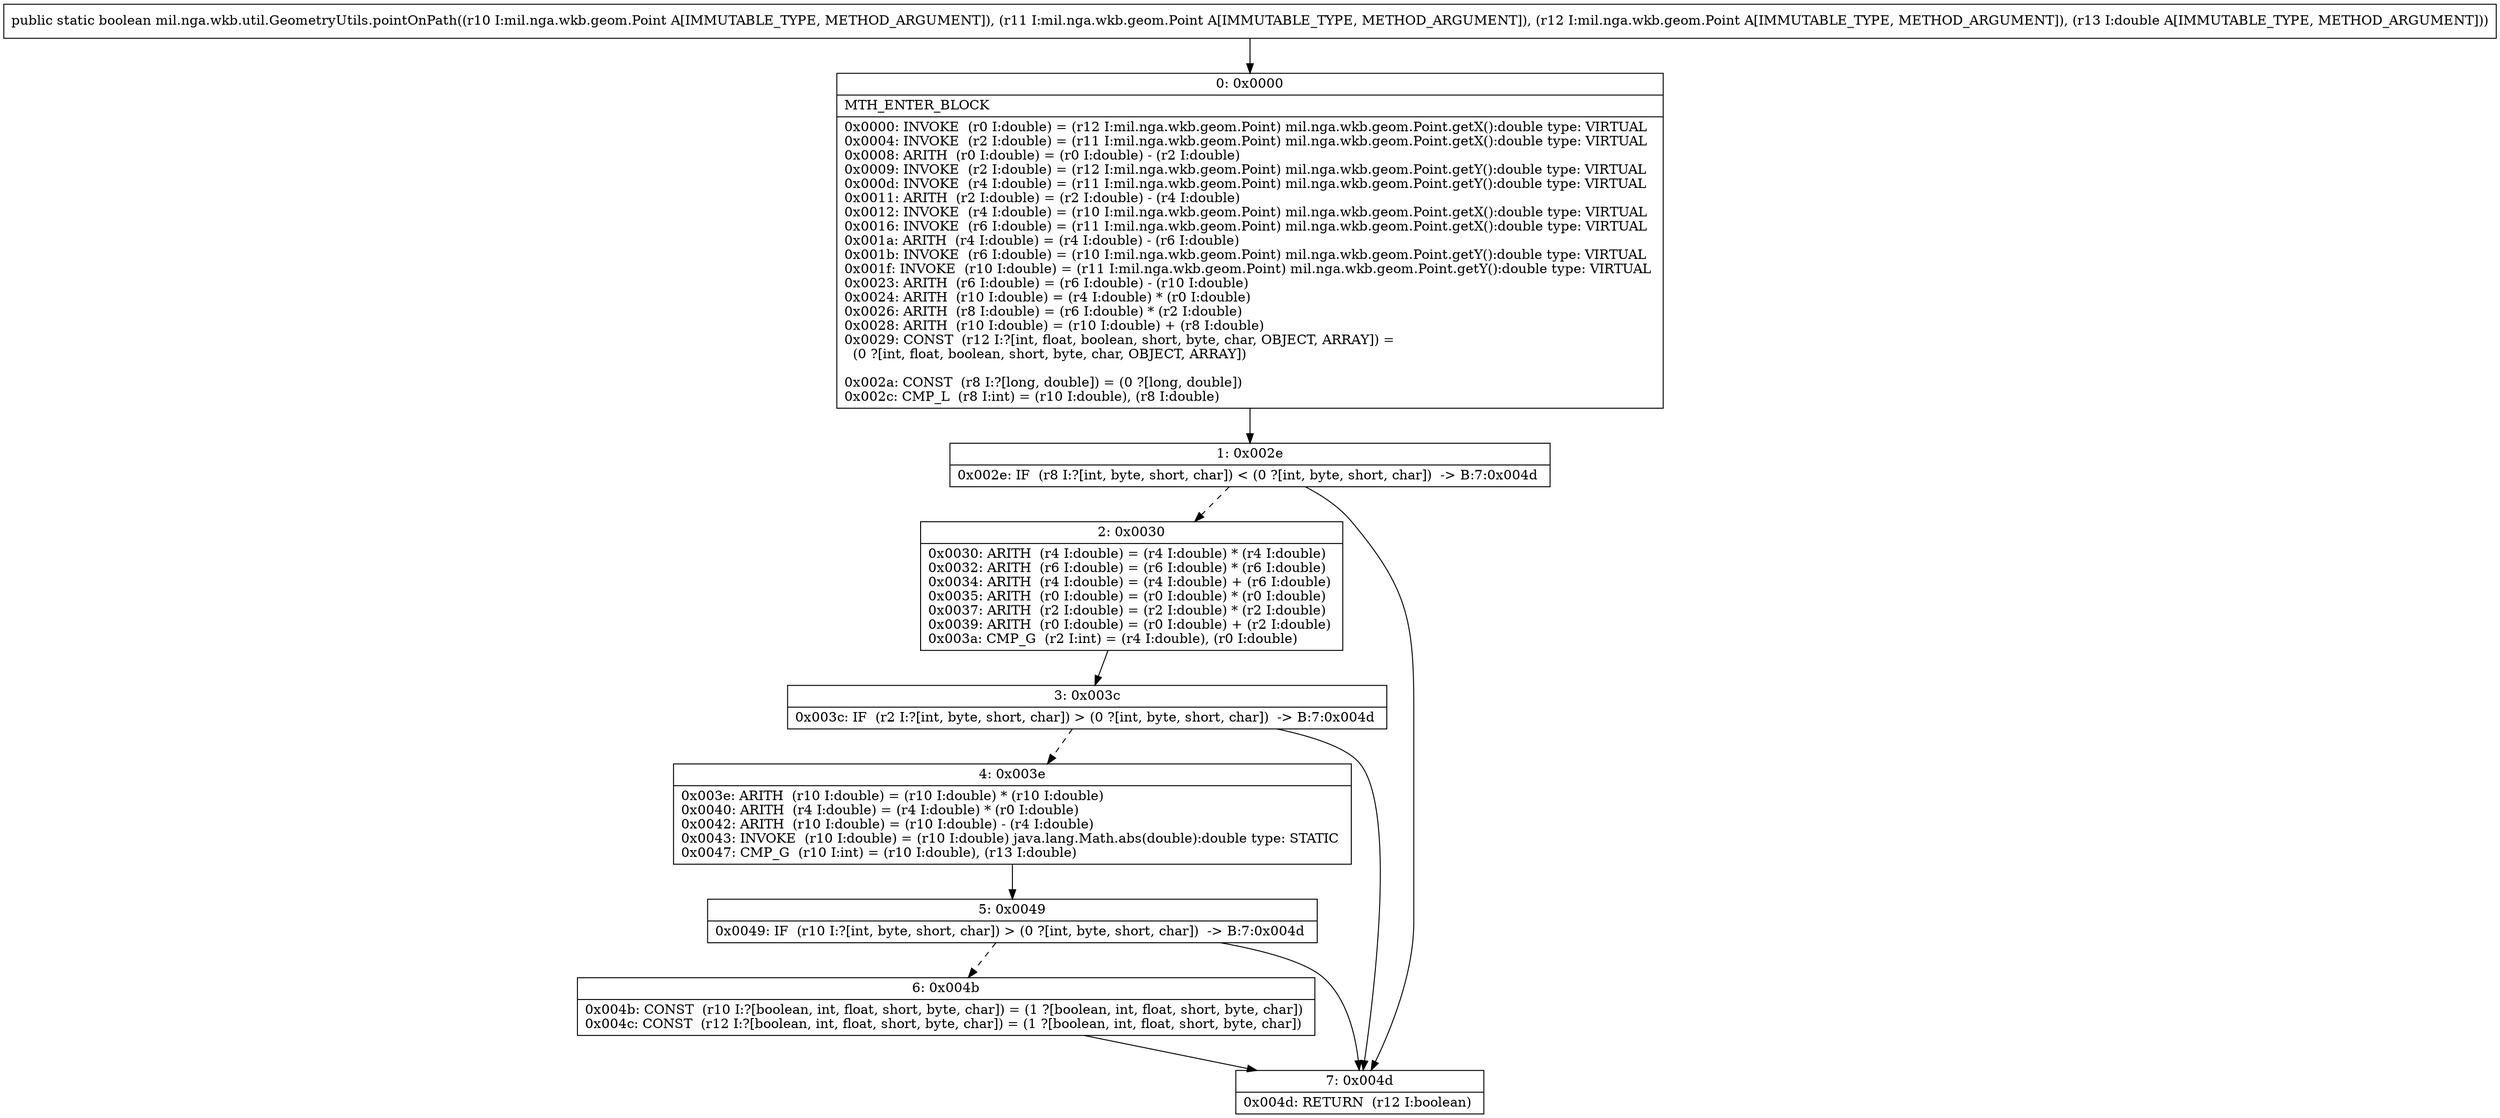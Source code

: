 digraph "CFG formil.nga.wkb.util.GeometryUtils.pointOnPath(Lmil\/nga\/wkb\/geom\/Point;Lmil\/nga\/wkb\/geom\/Point;Lmil\/nga\/wkb\/geom\/Point;D)Z" {
Node_0 [shape=record,label="{0\:\ 0x0000|MTH_ENTER_BLOCK\l|0x0000: INVOKE  (r0 I:double) = (r12 I:mil.nga.wkb.geom.Point) mil.nga.wkb.geom.Point.getX():double type: VIRTUAL \l0x0004: INVOKE  (r2 I:double) = (r11 I:mil.nga.wkb.geom.Point) mil.nga.wkb.geom.Point.getX():double type: VIRTUAL \l0x0008: ARITH  (r0 I:double) = (r0 I:double) \- (r2 I:double) \l0x0009: INVOKE  (r2 I:double) = (r12 I:mil.nga.wkb.geom.Point) mil.nga.wkb.geom.Point.getY():double type: VIRTUAL \l0x000d: INVOKE  (r4 I:double) = (r11 I:mil.nga.wkb.geom.Point) mil.nga.wkb.geom.Point.getY():double type: VIRTUAL \l0x0011: ARITH  (r2 I:double) = (r2 I:double) \- (r4 I:double) \l0x0012: INVOKE  (r4 I:double) = (r10 I:mil.nga.wkb.geom.Point) mil.nga.wkb.geom.Point.getX():double type: VIRTUAL \l0x0016: INVOKE  (r6 I:double) = (r11 I:mil.nga.wkb.geom.Point) mil.nga.wkb.geom.Point.getX():double type: VIRTUAL \l0x001a: ARITH  (r4 I:double) = (r4 I:double) \- (r6 I:double) \l0x001b: INVOKE  (r6 I:double) = (r10 I:mil.nga.wkb.geom.Point) mil.nga.wkb.geom.Point.getY():double type: VIRTUAL \l0x001f: INVOKE  (r10 I:double) = (r11 I:mil.nga.wkb.geom.Point) mil.nga.wkb.geom.Point.getY():double type: VIRTUAL \l0x0023: ARITH  (r6 I:double) = (r6 I:double) \- (r10 I:double) \l0x0024: ARITH  (r10 I:double) = (r4 I:double) * (r0 I:double) \l0x0026: ARITH  (r8 I:double) = (r6 I:double) * (r2 I:double) \l0x0028: ARITH  (r10 I:double) = (r10 I:double) + (r8 I:double) \l0x0029: CONST  (r12 I:?[int, float, boolean, short, byte, char, OBJECT, ARRAY]) = \l  (0 ?[int, float, boolean, short, byte, char, OBJECT, ARRAY])\l \l0x002a: CONST  (r8 I:?[long, double]) = (0 ?[long, double]) \l0x002c: CMP_L  (r8 I:int) = (r10 I:double), (r8 I:double) \l}"];
Node_1 [shape=record,label="{1\:\ 0x002e|0x002e: IF  (r8 I:?[int, byte, short, char]) \< (0 ?[int, byte, short, char])  \-\> B:7:0x004d \l}"];
Node_2 [shape=record,label="{2\:\ 0x0030|0x0030: ARITH  (r4 I:double) = (r4 I:double) * (r4 I:double) \l0x0032: ARITH  (r6 I:double) = (r6 I:double) * (r6 I:double) \l0x0034: ARITH  (r4 I:double) = (r4 I:double) + (r6 I:double) \l0x0035: ARITH  (r0 I:double) = (r0 I:double) * (r0 I:double) \l0x0037: ARITH  (r2 I:double) = (r2 I:double) * (r2 I:double) \l0x0039: ARITH  (r0 I:double) = (r0 I:double) + (r2 I:double) \l0x003a: CMP_G  (r2 I:int) = (r4 I:double), (r0 I:double) \l}"];
Node_3 [shape=record,label="{3\:\ 0x003c|0x003c: IF  (r2 I:?[int, byte, short, char]) \> (0 ?[int, byte, short, char])  \-\> B:7:0x004d \l}"];
Node_4 [shape=record,label="{4\:\ 0x003e|0x003e: ARITH  (r10 I:double) = (r10 I:double) * (r10 I:double) \l0x0040: ARITH  (r4 I:double) = (r4 I:double) * (r0 I:double) \l0x0042: ARITH  (r10 I:double) = (r10 I:double) \- (r4 I:double) \l0x0043: INVOKE  (r10 I:double) = (r10 I:double) java.lang.Math.abs(double):double type: STATIC \l0x0047: CMP_G  (r10 I:int) = (r10 I:double), (r13 I:double) \l}"];
Node_5 [shape=record,label="{5\:\ 0x0049|0x0049: IF  (r10 I:?[int, byte, short, char]) \> (0 ?[int, byte, short, char])  \-\> B:7:0x004d \l}"];
Node_6 [shape=record,label="{6\:\ 0x004b|0x004b: CONST  (r10 I:?[boolean, int, float, short, byte, char]) = (1 ?[boolean, int, float, short, byte, char]) \l0x004c: CONST  (r12 I:?[boolean, int, float, short, byte, char]) = (1 ?[boolean, int, float, short, byte, char]) \l}"];
Node_7 [shape=record,label="{7\:\ 0x004d|0x004d: RETURN  (r12 I:boolean) \l}"];
MethodNode[shape=record,label="{public static boolean mil.nga.wkb.util.GeometryUtils.pointOnPath((r10 I:mil.nga.wkb.geom.Point A[IMMUTABLE_TYPE, METHOD_ARGUMENT]), (r11 I:mil.nga.wkb.geom.Point A[IMMUTABLE_TYPE, METHOD_ARGUMENT]), (r12 I:mil.nga.wkb.geom.Point A[IMMUTABLE_TYPE, METHOD_ARGUMENT]), (r13 I:double A[IMMUTABLE_TYPE, METHOD_ARGUMENT])) }"];
MethodNode -> Node_0;
Node_0 -> Node_1;
Node_1 -> Node_2[style=dashed];
Node_1 -> Node_7;
Node_2 -> Node_3;
Node_3 -> Node_4[style=dashed];
Node_3 -> Node_7;
Node_4 -> Node_5;
Node_5 -> Node_6[style=dashed];
Node_5 -> Node_7;
Node_6 -> Node_7;
}

